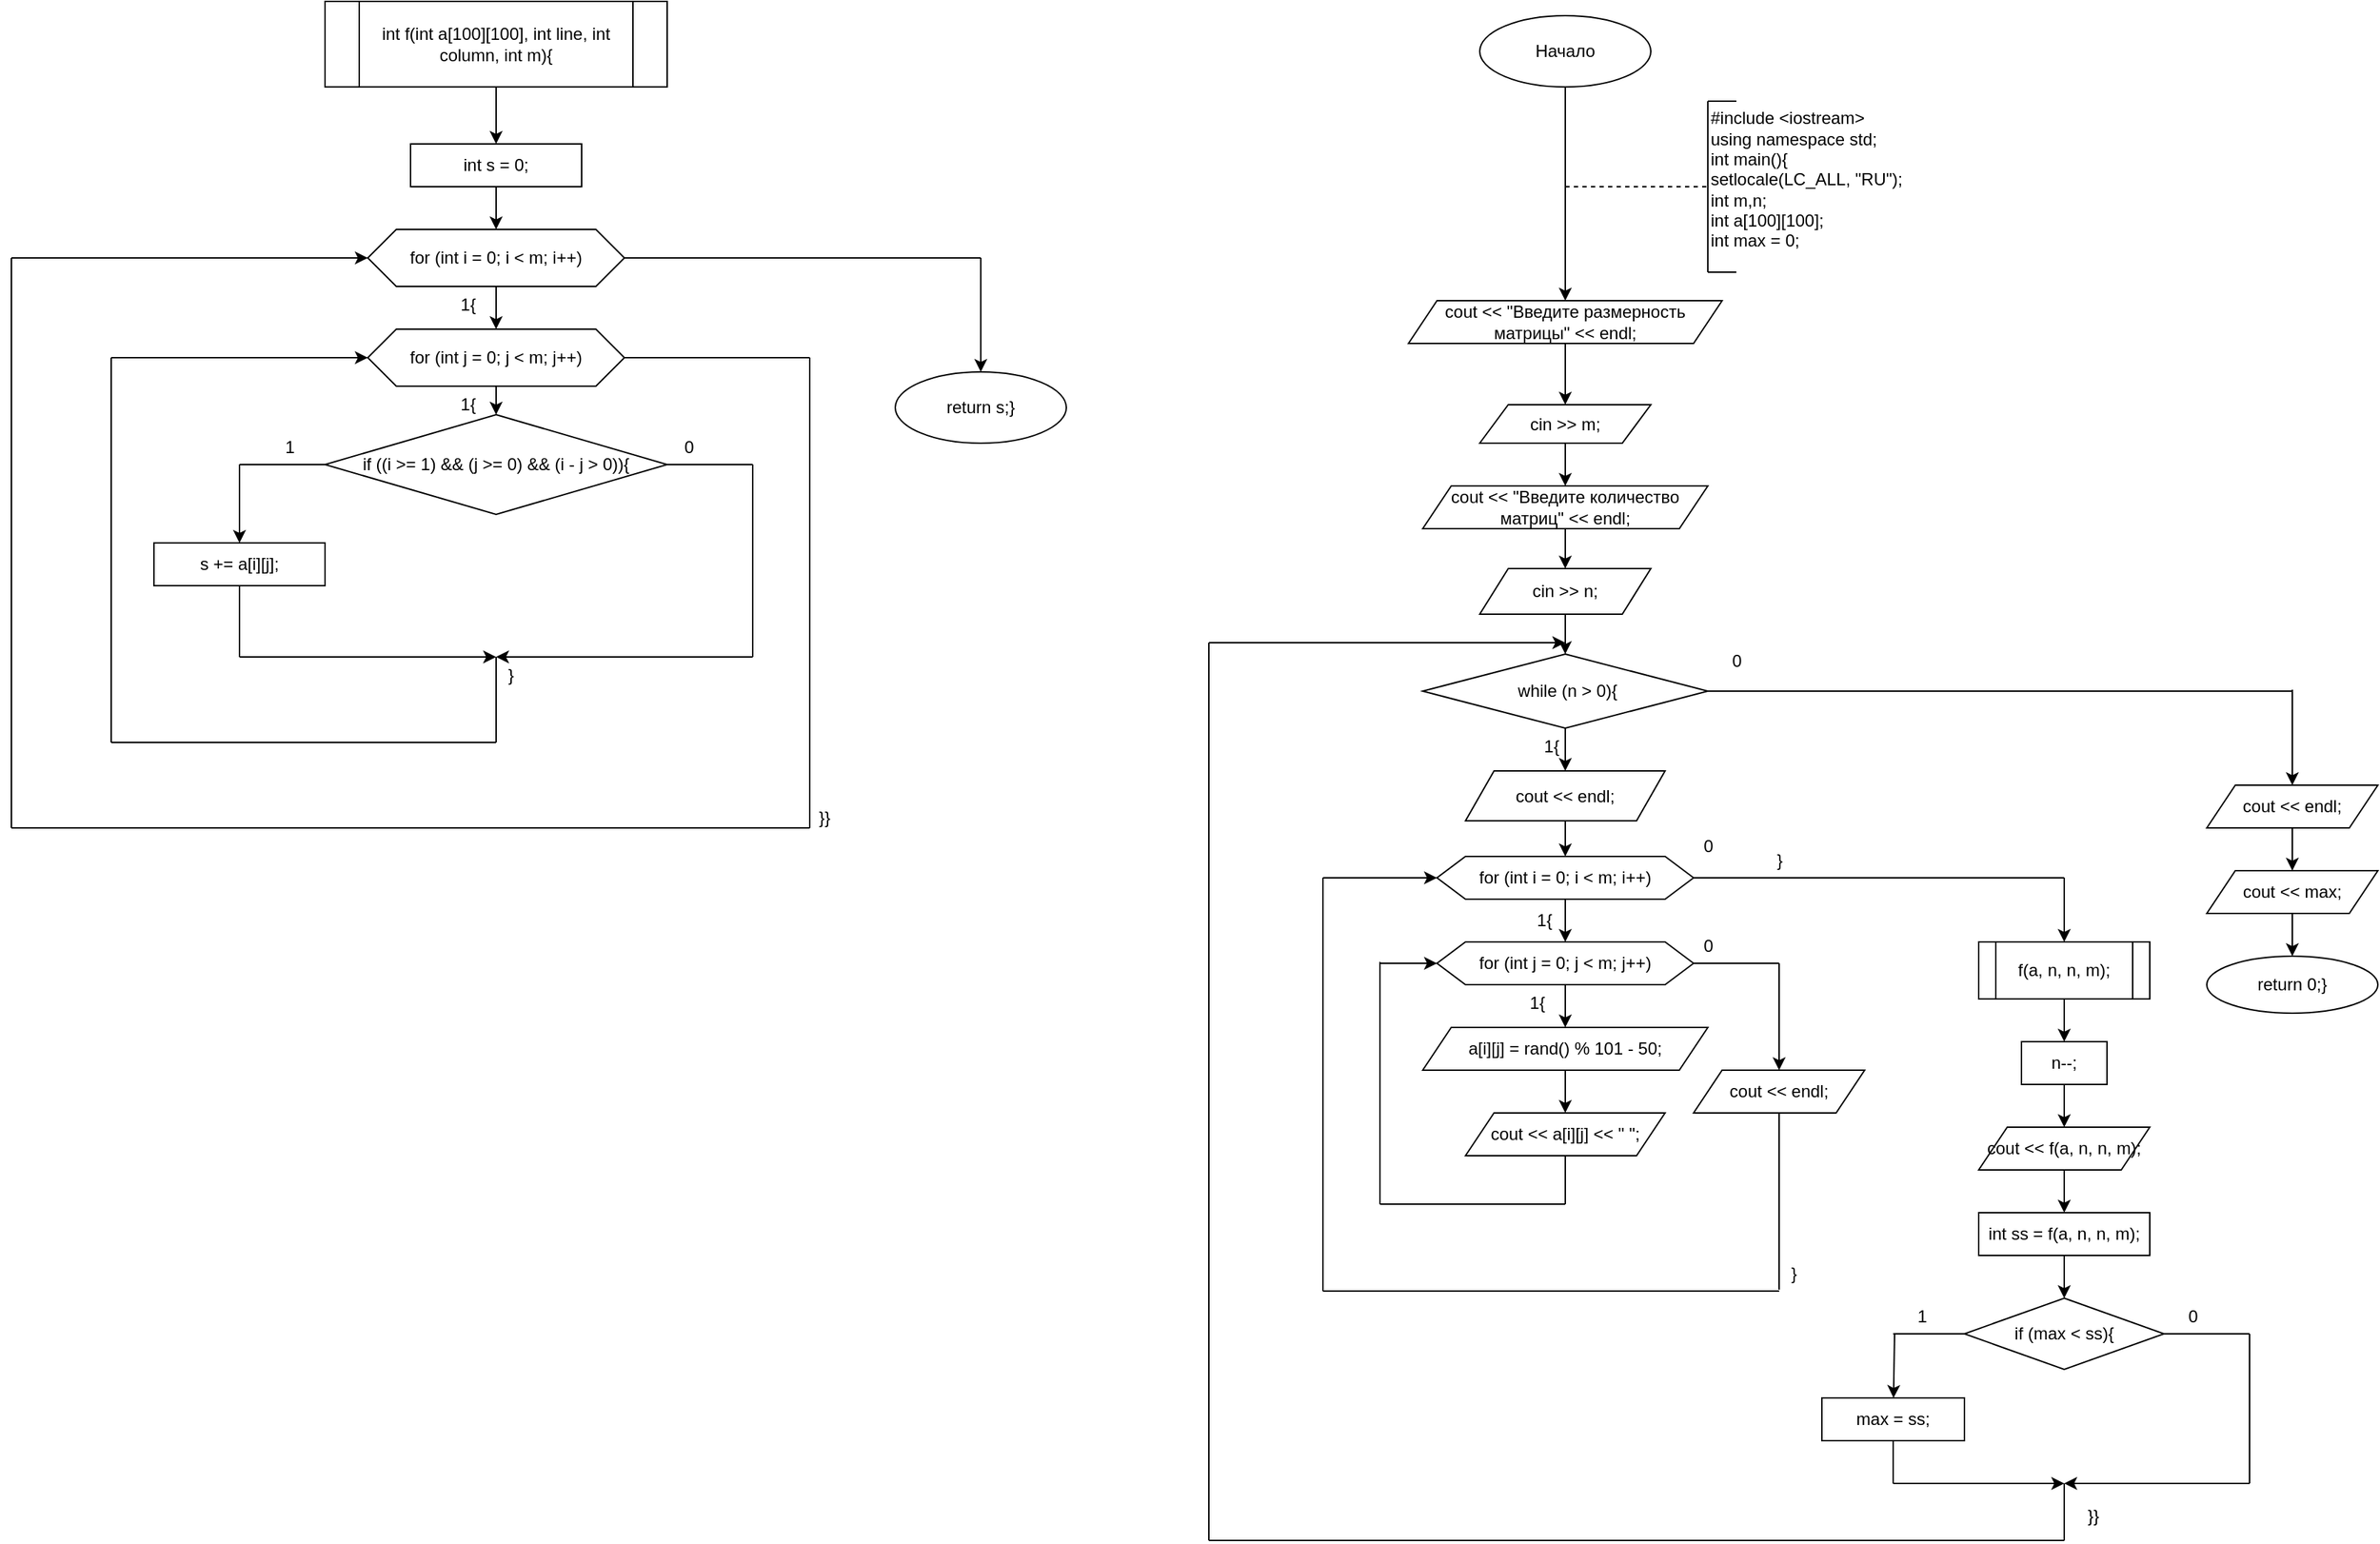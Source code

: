 <mxfile version="23.0.2" type="device">
  <diagram name="Страница — 1" id="krCHeY038zdcny_7Wztb">
    <mxGraphModel dx="1518" dy="780" grid="1" gridSize="10" guides="1" tooltips="1" connect="1" arrows="1" fold="1" page="1" pageScale="1" pageWidth="827" pageHeight="1169" math="0" shadow="0">
      <root>
        <mxCell id="0" />
        <mxCell id="1" parent="0" />
        <mxCell id="vfDCYdOBtoVgsNpqTwvj-1" value="int f(int a[100][100], int line, int column, int m){" style="shape=process;whiteSpace=wrap;html=1;backgroundOutline=1;" vertex="1" parent="1">
          <mxGeometry x="500" y="20" width="240" height="60" as="geometry" />
        </mxCell>
        <mxCell id="vfDCYdOBtoVgsNpqTwvj-2" value="" style="endArrow=classic;html=1;rounded=0;exitX=0.5;exitY=1;exitDx=0;exitDy=0;" edge="1" parent="1" source="vfDCYdOBtoVgsNpqTwvj-1" target="vfDCYdOBtoVgsNpqTwvj-3">
          <mxGeometry width="50" height="50" relative="1" as="geometry">
            <mxPoint x="390" y="340" as="sourcePoint" />
            <mxPoint x="620" y="140" as="targetPoint" />
          </mxGeometry>
        </mxCell>
        <mxCell id="vfDCYdOBtoVgsNpqTwvj-3" value="int s = 0;" style="rounded=0;whiteSpace=wrap;html=1;" vertex="1" parent="1">
          <mxGeometry x="560" y="120" width="120" height="30" as="geometry" />
        </mxCell>
        <mxCell id="vfDCYdOBtoVgsNpqTwvj-4" value="" style="endArrow=classic;html=1;rounded=0;exitX=0.5;exitY=1;exitDx=0;exitDy=0;" edge="1" parent="1" source="vfDCYdOBtoVgsNpqTwvj-3" target="vfDCYdOBtoVgsNpqTwvj-5">
          <mxGeometry width="50" height="50" relative="1" as="geometry">
            <mxPoint x="390" y="340" as="sourcePoint" />
            <mxPoint x="620" y="190" as="targetPoint" />
          </mxGeometry>
        </mxCell>
        <mxCell id="vfDCYdOBtoVgsNpqTwvj-5" value="for (int i = 0; i &amp;lt; m; i++)" style="shape=hexagon;perimeter=hexagonPerimeter2;whiteSpace=wrap;html=1;fixedSize=1;" vertex="1" parent="1">
          <mxGeometry x="530" y="180" width="180" height="40" as="geometry" />
        </mxCell>
        <mxCell id="vfDCYdOBtoVgsNpqTwvj-6" value="" style="endArrow=classic;html=1;rounded=0;exitX=0.5;exitY=1;exitDx=0;exitDy=0;" edge="1" parent="1" source="vfDCYdOBtoVgsNpqTwvj-5">
          <mxGeometry width="50" height="50" relative="1" as="geometry">
            <mxPoint x="390" y="340" as="sourcePoint" />
            <mxPoint x="620" y="250" as="targetPoint" />
          </mxGeometry>
        </mxCell>
        <mxCell id="vfDCYdOBtoVgsNpqTwvj-8" value="for (int j = 0; j &lt; m; j++)" style="shape=hexagon;perimeter=hexagonPerimeter2;whiteSpace=wrap;html=1;fixedSize=1;" vertex="1" parent="1">
          <mxGeometry x="530" y="250" width="180" height="40" as="geometry" />
        </mxCell>
        <mxCell id="vfDCYdOBtoVgsNpqTwvj-9" value="" style="endArrow=classic;html=1;rounded=0;exitX=0.5;exitY=1;exitDx=0;exitDy=0;" edge="1" parent="1" source="vfDCYdOBtoVgsNpqTwvj-8" target="vfDCYdOBtoVgsNpqTwvj-10">
          <mxGeometry width="50" height="50" relative="1" as="geometry">
            <mxPoint x="390" y="340" as="sourcePoint" />
            <mxPoint x="620" y="330" as="targetPoint" />
          </mxGeometry>
        </mxCell>
        <mxCell id="vfDCYdOBtoVgsNpqTwvj-10" value="if ((i &amp;gt;= 1) &amp;amp;&amp;amp; (j &amp;gt;= 0) &amp;amp;&amp;amp; (i - j &amp;gt; 0)){" style="rhombus;whiteSpace=wrap;html=1;" vertex="1" parent="1">
          <mxGeometry x="500" y="310" width="240" height="70" as="geometry" />
        </mxCell>
        <mxCell id="vfDCYdOBtoVgsNpqTwvj-12" value="s += a[i][j];" style="rounded=0;whiteSpace=wrap;html=1;" vertex="1" parent="1">
          <mxGeometry x="380" y="400" width="120" height="30" as="geometry" />
        </mxCell>
        <mxCell id="vfDCYdOBtoVgsNpqTwvj-14" value="" style="endArrow=none;html=1;rounded=0;exitX=0;exitY=0.5;exitDx=0;exitDy=0;" edge="1" parent="1" source="vfDCYdOBtoVgsNpqTwvj-10">
          <mxGeometry width="50" height="50" relative="1" as="geometry">
            <mxPoint x="390" y="340" as="sourcePoint" />
            <mxPoint x="440" y="345" as="targetPoint" />
          </mxGeometry>
        </mxCell>
        <mxCell id="vfDCYdOBtoVgsNpqTwvj-15" value="" style="endArrow=classic;html=1;rounded=0;entryX=0.5;entryY=0;entryDx=0;entryDy=0;" edge="1" parent="1" target="vfDCYdOBtoVgsNpqTwvj-12">
          <mxGeometry width="50" height="50" relative="1" as="geometry">
            <mxPoint x="440" y="345" as="sourcePoint" />
            <mxPoint x="440" y="295" as="targetPoint" />
          </mxGeometry>
        </mxCell>
        <mxCell id="vfDCYdOBtoVgsNpqTwvj-16" value="" style="endArrow=none;html=1;rounded=0;exitX=0.5;exitY=1;exitDx=0;exitDy=0;" edge="1" parent="1" source="vfDCYdOBtoVgsNpqTwvj-12">
          <mxGeometry width="50" height="50" relative="1" as="geometry">
            <mxPoint x="390" y="340" as="sourcePoint" />
            <mxPoint x="440" y="480" as="targetPoint" />
          </mxGeometry>
        </mxCell>
        <mxCell id="vfDCYdOBtoVgsNpqTwvj-17" value="" style="endArrow=none;html=1;rounded=0;exitX=1;exitY=0.5;exitDx=0;exitDy=0;" edge="1" parent="1" source="vfDCYdOBtoVgsNpqTwvj-10">
          <mxGeometry width="50" height="50" relative="1" as="geometry">
            <mxPoint x="390" y="340" as="sourcePoint" />
            <mxPoint x="800" y="345" as="targetPoint" />
          </mxGeometry>
        </mxCell>
        <mxCell id="vfDCYdOBtoVgsNpqTwvj-18" value="" style="endArrow=none;html=1;rounded=0;" edge="1" parent="1">
          <mxGeometry width="50" height="50" relative="1" as="geometry">
            <mxPoint x="800" y="345" as="sourcePoint" />
            <mxPoint x="800" y="480" as="targetPoint" />
          </mxGeometry>
        </mxCell>
        <mxCell id="vfDCYdOBtoVgsNpqTwvj-19" value="" style="endArrow=classic;html=1;rounded=0;" edge="1" parent="1">
          <mxGeometry width="50" height="50" relative="1" as="geometry">
            <mxPoint x="440" y="480" as="sourcePoint" />
            <mxPoint x="620" y="480" as="targetPoint" />
          </mxGeometry>
        </mxCell>
        <mxCell id="vfDCYdOBtoVgsNpqTwvj-20" value="" style="endArrow=classic;html=1;rounded=0;" edge="1" parent="1">
          <mxGeometry width="50" height="50" relative="1" as="geometry">
            <mxPoint x="800" y="480" as="sourcePoint" />
            <mxPoint x="620" y="480" as="targetPoint" />
          </mxGeometry>
        </mxCell>
        <mxCell id="vfDCYdOBtoVgsNpqTwvj-21" value="" style="endArrow=none;html=1;rounded=0;" edge="1" parent="1">
          <mxGeometry width="50" height="50" relative="1" as="geometry">
            <mxPoint x="620" y="480" as="sourcePoint" />
            <mxPoint x="620" y="540" as="targetPoint" />
          </mxGeometry>
        </mxCell>
        <mxCell id="vfDCYdOBtoVgsNpqTwvj-22" value="" style="endArrow=none;html=1;rounded=0;" edge="1" parent="1">
          <mxGeometry width="50" height="50" relative="1" as="geometry">
            <mxPoint x="620" y="540" as="sourcePoint" />
            <mxPoint x="350" y="540" as="targetPoint" />
          </mxGeometry>
        </mxCell>
        <mxCell id="vfDCYdOBtoVgsNpqTwvj-23" value="" style="endArrow=none;html=1;rounded=0;" edge="1" parent="1">
          <mxGeometry width="50" height="50" relative="1" as="geometry">
            <mxPoint x="350" y="540" as="sourcePoint" />
            <mxPoint x="350" y="270" as="targetPoint" />
          </mxGeometry>
        </mxCell>
        <mxCell id="vfDCYdOBtoVgsNpqTwvj-24" value="" style="endArrow=classic;html=1;rounded=0;entryX=0;entryY=0.5;entryDx=0;entryDy=0;" edge="1" parent="1" target="vfDCYdOBtoVgsNpqTwvj-8">
          <mxGeometry width="50" height="50" relative="1" as="geometry">
            <mxPoint x="350" y="270" as="sourcePoint" />
            <mxPoint x="440" y="350" as="targetPoint" />
          </mxGeometry>
        </mxCell>
        <mxCell id="vfDCYdOBtoVgsNpqTwvj-25" value="" style="endArrow=none;html=1;rounded=0;exitX=1;exitY=0.5;exitDx=0;exitDy=0;" edge="1" parent="1" source="vfDCYdOBtoVgsNpqTwvj-8">
          <mxGeometry width="50" height="50" relative="1" as="geometry">
            <mxPoint x="390" y="400" as="sourcePoint" />
            <mxPoint x="840" y="270" as="targetPoint" />
          </mxGeometry>
        </mxCell>
        <mxCell id="vfDCYdOBtoVgsNpqTwvj-26" value="" style="endArrow=none;html=1;rounded=0;" edge="1" parent="1">
          <mxGeometry width="50" height="50" relative="1" as="geometry">
            <mxPoint x="840" y="270" as="sourcePoint" />
            <mxPoint x="840" y="600" as="targetPoint" />
          </mxGeometry>
        </mxCell>
        <mxCell id="vfDCYdOBtoVgsNpqTwvj-27" value="" style="endArrow=none;html=1;rounded=0;" edge="1" parent="1">
          <mxGeometry width="50" height="50" relative="1" as="geometry">
            <mxPoint x="840" y="600" as="sourcePoint" />
            <mxPoint x="280" y="600" as="targetPoint" />
          </mxGeometry>
        </mxCell>
        <mxCell id="vfDCYdOBtoVgsNpqTwvj-28" value="" style="endArrow=none;html=1;rounded=0;" edge="1" parent="1">
          <mxGeometry width="50" height="50" relative="1" as="geometry">
            <mxPoint x="280" y="600" as="sourcePoint" />
            <mxPoint x="280" y="200" as="targetPoint" />
          </mxGeometry>
        </mxCell>
        <mxCell id="vfDCYdOBtoVgsNpqTwvj-29" value="" style="endArrow=classic;html=1;rounded=0;entryX=0;entryY=0.5;entryDx=0;entryDy=0;" edge="1" parent="1" target="vfDCYdOBtoVgsNpqTwvj-5">
          <mxGeometry width="50" height="50" relative="1" as="geometry">
            <mxPoint x="280" y="200" as="sourcePoint" />
            <mxPoint x="440" y="350" as="targetPoint" />
          </mxGeometry>
        </mxCell>
        <mxCell id="vfDCYdOBtoVgsNpqTwvj-30" value="" style="endArrow=none;html=1;rounded=0;exitX=1;exitY=0.5;exitDx=0;exitDy=0;" edge="1" parent="1" source="vfDCYdOBtoVgsNpqTwvj-5">
          <mxGeometry width="50" height="50" relative="1" as="geometry">
            <mxPoint x="390" y="400" as="sourcePoint" />
            <mxPoint x="960" y="200" as="targetPoint" />
          </mxGeometry>
        </mxCell>
        <mxCell id="vfDCYdOBtoVgsNpqTwvj-32" value="" style="endArrow=classic;html=1;rounded=0;" edge="1" parent="1">
          <mxGeometry width="50" height="50" relative="1" as="geometry">
            <mxPoint x="960" y="200" as="sourcePoint" />
            <mxPoint x="960" y="280" as="targetPoint" />
          </mxGeometry>
        </mxCell>
        <mxCell id="vfDCYdOBtoVgsNpqTwvj-33" value="return s;}" style="ellipse;whiteSpace=wrap;html=1;" vertex="1" parent="1">
          <mxGeometry x="900" y="280" width="120" height="50" as="geometry" />
        </mxCell>
        <mxCell id="vfDCYdOBtoVgsNpqTwvj-34" value="1{" style="text;html=1;align=center;verticalAlign=middle;resizable=0;points=[];autosize=1;strokeColor=none;fillColor=none;" vertex="1" parent="1">
          <mxGeometry x="585" y="218" width="30" height="30" as="geometry" />
        </mxCell>
        <mxCell id="vfDCYdOBtoVgsNpqTwvj-35" value="1{" style="text;html=1;align=center;verticalAlign=middle;resizable=0;points=[];autosize=1;strokeColor=none;fillColor=none;" vertex="1" parent="1">
          <mxGeometry x="585" y="288" width="30" height="30" as="geometry" />
        </mxCell>
        <mxCell id="vfDCYdOBtoVgsNpqTwvj-36" value="}" style="text;html=1;align=center;verticalAlign=middle;resizable=0;points=[];autosize=1;strokeColor=none;fillColor=none;" vertex="1" parent="1">
          <mxGeometry x="615" y="478" width="30" height="30" as="geometry" />
        </mxCell>
        <mxCell id="vfDCYdOBtoVgsNpqTwvj-37" value="1" style="text;html=1;align=center;verticalAlign=middle;resizable=0;points=[];autosize=1;strokeColor=none;fillColor=none;" vertex="1" parent="1">
          <mxGeometry x="460" y="318" width="30" height="30" as="geometry" />
        </mxCell>
        <mxCell id="vfDCYdOBtoVgsNpqTwvj-39" value="0" style="text;html=1;align=center;verticalAlign=middle;resizable=0;points=[];autosize=1;strokeColor=none;fillColor=none;" vertex="1" parent="1">
          <mxGeometry x="740" y="318" width="30" height="30" as="geometry" />
        </mxCell>
        <mxCell id="vfDCYdOBtoVgsNpqTwvj-40" value="}}" style="text;html=1;align=center;verticalAlign=middle;resizable=0;points=[];autosize=1;strokeColor=none;fillColor=none;" vertex="1" parent="1">
          <mxGeometry x="835" y="578" width="30" height="30" as="geometry" />
        </mxCell>
        <mxCell id="vfDCYdOBtoVgsNpqTwvj-41" value="Начало" style="ellipse;whiteSpace=wrap;html=1;" vertex="1" parent="1">
          <mxGeometry x="1310" y="30" width="120" height="50" as="geometry" />
        </mxCell>
        <mxCell id="vfDCYdOBtoVgsNpqTwvj-43" value="" style="endArrow=none;dashed=1;html=1;rounded=0;" edge="1" parent="1">
          <mxGeometry width="50" height="50" relative="1" as="geometry">
            <mxPoint x="1370" y="150" as="sourcePoint" />
            <mxPoint x="1470" y="150" as="targetPoint" />
          </mxGeometry>
        </mxCell>
        <mxCell id="vfDCYdOBtoVgsNpqTwvj-44" value="" style="endArrow=none;html=1;rounded=0;" edge="1" parent="1">
          <mxGeometry width="50" height="50" relative="1" as="geometry">
            <mxPoint x="1470" y="210" as="sourcePoint" />
            <mxPoint x="1470" y="90" as="targetPoint" />
          </mxGeometry>
        </mxCell>
        <mxCell id="vfDCYdOBtoVgsNpqTwvj-45" value="&lt;div&gt;#include &amp;lt;iostream&amp;gt;&amp;nbsp;&lt;/div&gt;&lt;div&gt;using namespace std;&lt;/div&gt;&lt;div&gt;&lt;span style=&quot;background-color: initial;&quot;&gt;int main(){&lt;/span&gt;&lt;/div&gt;&lt;div&gt;&lt;span style=&quot;background-color: initial;&quot;&gt;setlocale(LC_ALL, &quot;RU&quot;);&lt;br&gt;&lt;/span&gt;&lt;/div&gt;&lt;div&gt;&lt;span style=&quot;background-color: initial;&quot;&gt;int m,n;&lt;br&gt;&lt;/span&gt;&lt;/div&gt;&lt;div&gt;&lt;span style=&quot;background-color: initial;&quot;&gt;int a[100][100];&lt;br&gt;&lt;/span&gt;&lt;/div&gt;&lt;div&gt;&lt;span style=&quot;background-color: initial;&quot;&gt;int max = 0;&lt;br&gt;&lt;/span&gt;&lt;/div&gt;" style="text;html=1;strokeColor=none;fillColor=none;align=left;verticalAlign=middle;whiteSpace=wrap;rounded=0;" vertex="1" parent="1">
          <mxGeometry x="1470" y="130" width="150" height="30" as="geometry" />
        </mxCell>
        <mxCell id="vfDCYdOBtoVgsNpqTwvj-46" value="" style="endArrow=none;html=1;rounded=0;" edge="1" parent="1">
          <mxGeometry width="50" height="50" relative="1" as="geometry">
            <mxPoint x="1470" y="90" as="sourcePoint" />
            <mxPoint x="1490" y="90" as="targetPoint" />
          </mxGeometry>
        </mxCell>
        <mxCell id="vfDCYdOBtoVgsNpqTwvj-47" value="" style="endArrow=none;html=1;rounded=0;" edge="1" parent="1">
          <mxGeometry width="50" height="50" relative="1" as="geometry">
            <mxPoint x="1470" y="210" as="sourcePoint" />
            <mxPoint x="1490" y="210" as="targetPoint" />
          </mxGeometry>
        </mxCell>
        <mxCell id="vfDCYdOBtoVgsNpqTwvj-48" value="" style="endArrow=classic;html=1;rounded=0;exitX=0.5;exitY=1;exitDx=0;exitDy=0;" edge="1" parent="1" source="vfDCYdOBtoVgsNpqTwvj-41" target="vfDCYdOBtoVgsNpqTwvj-49">
          <mxGeometry width="50" height="50" relative="1" as="geometry">
            <mxPoint x="1260" y="210" as="sourcePoint" />
            <mxPoint x="1370" y="240" as="targetPoint" />
          </mxGeometry>
        </mxCell>
        <mxCell id="vfDCYdOBtoVgsNpqTwvj-49" value="cout &amp;lt;&amp;lt; &quot;Введите размерность матрицы&quot; &amp;lt;&amp;lt; endl;" style="shape=parallelogram;perimeter=parallelogramPerimeter;whiteSpace=wrap;html=1;fixedSize=1;" vertex="1" parent="1">
          <mxGeometry x="1260" y="230" width="220" height="30" as="geometry" />
        </mxCell>
        <mxCell id="vfDCYdOBtoVgsNpqTwvj-50" value="" style="endArrow=classic;html=1;rounded=0;exitX=0.5;exitY=1;exitDx=0;exitDy=0;" edge="1" parent="1" source="vfDCYdOBtoVgsNpqTwvj-49" target="vfDCYdOBtoVgsNpqTwvj-51">
          <mxGeometry width="50" height="50" relative="1" as="geometry">
            <mxPoint x="1260" y="210" as="sourcePoint" />
            <mxPoint x="1370" y="290" as="targetPoint" />
          </mxGeometry>
        </mxCell>
        <mxCell id="vfDCYdOBtoVgsNpqTwvj-51" value="cin &amp;gt;&amp;gt; m;" style="shape=parallelogram;perimeter=parallelogramPerimeter;whiteSpace=wrap;html=1;fixedSize=1;" vertex="1" parent="1">
          <mxGeometry x="1310" y="303" width="120" height="27" as="geometry" />
        </mxCell>
        <mxCell id="vfDCYdOBtoVgsNpqTwvj-52" value="" style="endArrow=classic;html=1;rounded=0;exitX=0.5;exitY=1;exitDx=0;exitDy=0;" edge="1" parent="1" source="vfDCYdOBtoVgsNpqTwvj-51">
          <mxGeometry width="50" height="50" relative="1" as="geometry">
            <mxPoint x="1260" y="210" as="sourcePoint" />
            <mxPoint x="1370" y="360" as="targetPoint" />
          </mxGeometry>
        </mxCell>
        <mxCell id="vfDCYdOBtoVgsNpqTwvj-53" value="cout &amp;lt;&amp;lt; &quot;Введите количество матриц&quot; &amp;lt;&amp;lt; endl;" style="shape=parallelogram;perimeter=parallelogramPerimeter;whiteSpace=wrap;html=1;fixedSize=1;" vertex="1" parent="1">
          <mxGeometry x="1270" y="360" width="200" height="30" as="geometry" />
        </mxCell>
        <mxCell id="vfDCYdOBtoVgsNpqTwvj-54" value="" style="endArrow=classic;html=1;rounded=0;exitX=0.5;exitY=1;exitDx=0;exitDy=0;" edge="1" parent="1" source="vfDCYdOBtoVgsNpqTwvj-53" target="vfDCYdOBtoVgsNpqTwvj-55">
          <mxGeometry width="50" height="50" relative="1" as="geometry">
            <mxPoint x="1260" y="510" as="sourcePoint" />
            <mxPoint x="1370" y="430" as="targetPoint" />
          </mxGeometry>
        </mxCell>
        <mxCell id="vfDCYdOBtoVgsNpqTwvj-55" value="cin &amp;gt;&amp;gt; n;" style="shape=parallelogram;perimeter=parallelogramPerimeter;whiteSpace=wrap;html=1;fixedSize=1;" vertex="1" parent="1">
          <mxGeometry x="1310" y="418" width="120" height="32" as="geometry" />
        </mxCell>
        <mxCell id="vfDCYdOBtoVgsNpqTwvj-56" value="&amp;nbsp;while (n &amp;gt; 0){" style="rhombus;whiteSpace=wrap;html=1;" vertex="1" parent="1">
          <mxGeometry x="1270" y="478" width="200" height="52" as="geometry" />
        </mxCell>
        <mxCell id="vfDCYdOBtoVgsNpqTwvj-57" value="" style="endArrow=classic;html=1;rounded=0;exitX=0.5;exitY=1;exitDx=0;exitDy=0;entryX=0.5;entryY=0;entryDx=0;entryDy=0;" edge="1" parent="1" source="vfDCYdOBtoVgsNpqTwvj-55" target="vfDCYdOBtoVgsNpqTwvj-56">
          <mxGeometry width="50" height="50" relative="1" as="geometry">
            <mxPoint x="1260" y="510" as="sourcePoint" />
            <mxPoint x="1310" y="460" as="targetPoint" />
          </mxGeometry>
        </mxCell>
        <mxCell id="vfDCYdOBtoVgsNpqTwvj-58" value="" style="endArrow=classic;html=1;rounded=0;exitX=0.5;exitY=1;exitDx=0;exitDy=0;" edge="1" parent="1" source="vfDCYdOBtoVgsNpqTwvj-56">
          <mxGeometry width="50" height="50" relative="1" as="geometry">
            <mxPoint x="1260" y="510" as="sourcePoint" />
            <mxPoint x="1370" y="560" as="targetPoint" />
          </mxGeometry>
        </mxCell>
        <mxCell id="vfDCYdOBtoVgsNpqTwvj-59" value="cout &amp;lt;&amp;lt; endl;" style="shape=parallelogram;perimeter=parallelogramPerimeter;whiteSpace=wrap;html=1;fixedSize=1;" vertex="1" parent="1">
          <mxGeometry x="1300" y="560" width="140" height="35" as="geometry" />
        </mxCell>
        <mxCell id="vfDCYdOBtoVgsNpqTwvj-60" value="" style="endArrow=classic;html=1;rounded=0;exitX=0.5;exitY=1;exitDx=0;exitDy=0;" edge="1" parent="1" source="vfDCYdOBtoVgsNpqTwvj-59" target="vfDCYdOBtoVgsNpqTwvj-61">
          <mxGeometry width="50" height="50" relative="1" as="geometry">
            <mxPoint x="1260" y="510" as="sourcePoint" />
            <mxPoint x="1370" y="620" as="targetPoint" />
          </mxGeometry>
        </mxCell>
        <mxCell id="vfDCYdOBtoVgsNpqTwvj-61" value="for (int i = 0; i &amp;lt; m; i++)" style="shape=hexagon;perimeter=hexagonPerimeter2;whiteSpace=wrap;html=1;fixedSize=1;" vertex="1" parent="1">
          <mxGeometry x="1280" y="620" width="180" height="30" as="geometry" />
        </mxCell>
        <mxCell id="vfDCYdOBtoVgsNpqTwvj-62" value="" style="endArrow=classic;html=1;rounded=0;exitX=0.5;exitY=1;exitDx=0;exitDy=0;" edge="1" parent="1" source="vfDCYdOBtoVgsNpqTwvj-61" target="vfDCYdOBtoVgsNpqTwvj-63">
          <mxGeometry width="50" height="50" relative="1" as="geometry">
            <mxPoint x="1260" y="510" as="sourcePoint" />
            <mxPoint x="1370" y="690" as="targetPoint" />
          </mxGeometry>
        </mxCell>
        <mxCell id="vfDCYdOBtoVgsNpqTwvj-63" value="for (int j = 0; j &amp;lt; m; j++)" style="shape=hexagon;perimeter=hexagonPerimeter2;whiteSpace=wrap;html=1;fixedSize=1;" vertex="1" parent="1">
          <mxGeometry x="1280" y="680" width="180" height="30" as="geometry" />
        </mxCell>
        <mxCell id="vfDCYdOBtoVgsNpqTwvj-64" value="" style="endArrow=classic;html=1;rounded=0;exitX=0.5;exitY=1;exitDx=0;exitDy=0;" edge="1" parent="1" source="vfDCYdOBtoVgsNpqTwvj-63" target="vfDCYdOBtoVgsNpqTwvj-65">
          <mxGeometry width="50" height="50" relative="1" as="geometry">
            <mxPoint x="1260" y="510" as="sourcePoint" />
            <mxPoint x="1370" y="760" as="targetPoint" />
          </mxGeometry>
        </mxCell>
        <mxCell id="vfDCYdOBtoVgsNpqTwvj-65" value="a[i][j] = rand() % 101 - 50;" style="shape=parallelogram;perimeter=parallelogramPerimeter;whiteSpace=wrap;html=1;fixedSize=1;" vertex="1" parent="1">
          <mxGeometry x="1270" y="740" width="200" height="30" as="geometry" />
        </mxCell>
        <mxCell id="vfDCYdOBtoVgsNpqTwvj-66" value="" style="endArrow=classic;html=1;rounded=0;exitX=0.5;exitY=1;exitDx=0;exitDy=0;" edge="1" parent="1" source="vfDCYdOBtoVgsNpqTwvj-65" target="vfDCYdOBtoVgsNpqTwvj-67">
          <mxGeometry width="50" height="50" relative="1" as="geometry">
            <mxPoint x="1260" y="710" as="sourcePoint" />
            <mxPoint x="1370" y="800" as="targetPoint" />
          </mxGeometry>
        </mxCell>
        <mxCell id="vfDCYdOBtoVgsNpqTwvj-67" value="cout &amp;lt;&amp;lt; a[i][j] &amp;lt;&amp;lt; &quot; &quot;;" style="shape=parallelogram;perimeter=parallelogramPerimeter;whiteSpace=wrap;html=1;fixedSize=1;" vertex="1" parent="1">
          <mxGeometry x="1300" y="800" width="140" height="30" as="geometry" />
        </mxCell>
        <mxCell id="vfDCYdOBtoVgsNpqTwvj-68" value="" style="endArrow=none;html=1;rounded=0;" edge="1" parent="1" source="vfDCYdOBtoVgsNpqTwvj-67">
          <mxGeometry width="50" height="50" relative="1" as="geometry">
            <mxPoint x="1370" y="834" as="sourcePoint" />
            <mxPoint x="1370" y="864" as="targetPoint" />
          </mxGeometry>
        </mxCell>
        <mxCell id="vfDCYdOBtoVgsNpqTwvj-69" value="" style="endArrow=none;html=1;rounded=0;" edge="1" parent="1">
          <mxGeometry width="50" height="50" relative="1" as="geometry">
            <mxPoint x="1370" y="864" as="sourcePoint" />
            <mxPoint x="1240" y="864" as="targetPoint" />
          </mxGeometry>
        </mxCell>
        <mxCell id="vfDCYdOBtoVgsNpqTwvj-70" value="" style="endArrow=none;html=1;rounded=0;" edge="1" parent="1">
          <mxGeometry width="50" height="50" relative="1" as="geometry">
            <mxPoint x="1240" y="864" as="sourcePoint" />
            <mxPoint x="1240" y="694" as="targetPoint" />
          </mxGeometry>
        </mxCell>
        <mxCell id="vfDCYdOBtoVgsNpqTwvj-71" value="" style="endArrow=classic;html=1;rounded=0;entryX=0;entryY=0.5;entryDx=0;entryDy=0;" edge="1" parent="1" target="vfDCYdOBtoVgsNpqTwvj-63">
          <mxGeometry width="50" height="50" relative="1" as="geometry">
            <mxPoint x="1240" y="695" as="sourcePoint" />
            <mxPoint x="1280" y="690" as="targetPoint" />
          </mxGeometry>
        </mxCell>
        <mxCell id="vfDCYdOBtoVgsNpqTwvj-72" value="" style="endArrow=none;html=1;rounded=0;exitX=1;exitY=0.5;exitDx=0;exitDy=0;" edge="1" parent="1" source="vfDCYdOBtoVgsNpqTwvj-63">
          <mxGeometry width="50" height="50" relative="1" as="geometry">
            <mxPoint x="1260" y="710" as="sourcePoint" />
            <mxPoint x="1520" y="695" as="targetPoint" />
          </mxGeometry>
        </mxCell>
        <mxCell id="vfDCYdOBtoVgsNpqTwvj-73" value="" style="endArrow=classic;html=1;rounded=0;" edge="1" parent="1" target="vfDCYdOBtoVgsNpqTwvj-74">
          <mxGeometry width="50" height="50" relative="1" as="geometry">
            <mxPoint x="1520" y="695" as="sourcePoint" />
            <mxPoint x="1520" y="755" as="targetPoint" />
          </mxGeometry>
        </mxCell>
        <mxCell id="vfDCYdOBtoVgsNpqTwvj-74" value="cout &amp;lt;&amp;lt; endl;" style="shape=parallelogram;perimeter=parallelogramPerimeter;whiteSpace=wrap;html=1;fixedSize=1;" vertex="1" parent="1">
          <mxGeometry x="1460" y="770" width="120" height="30" as="geometry" />
        </mxCell>
        <mxCell id="vfDCYdOBtoVgsNpqTwvj-78" value="" style="endArrow=none;html=1;rounded=0;" edge="1" parent="1" source="vfDCYdOBtoVgsNpqTwvj-74">
          <mxGeometry width="50" height="50" relative="1" as="geometry">
            <mxPoint x="1520" y="804" as="sourcePoint" />
            <mxPoint x="1520" y="924" as="targetPoint" />
          </mxGeometry>
        </mxCell>
        <mxCell id="vfDCYdOBtoVgsNpqTwvj-79" value="" style="endArrow=none;html=1;rounded=0;" edge="1" parent="1">
          <mxGeometry width="50" height="50" relative="1" as="geometry">
            <mxPoint x="1520" y="925" as="sourcePoint" />
            <mxPoint x="1200" y="925" as="targetPoint" />
          </mxGeometry>
        </mxCell>
        <mxCell id="vfDCYdOBtoVgsNpqTwvj-80" value="" style="endArrow=none;html=1;rounded=0;" edge="1" parent="1">
          <mxGeometry width="50" height="50" relative="1" as="geometry">
            <mxPoint x="1200" y="925" as="sourcePoint" />
            <mxPoint x="1200" y="635" as="targetPoint" />
          </mxGeometry>
        </mxCell>
        <mxCell id="vfDCYdOBtoVgsNpqTwvj-81" value="" style="endArrow=classic;html=1;rounded=0;entryX=0;entryY=0.5;entryDx=0;entryDy=0;" edge="1" parent="1" target="vfDCYdOBtoVgsNpqTwvj-61">
          <mxGeometry width="50" height="50" relative="1" as="geometry">
            <mxPoint x="1200" y="635" as="sourcePoint" />
            <mxPoint x="1310" y="660" as="targetPoint" />
          </mxGeometry>
        </mxCell>
        <mxCell id="vfDCYdOBtoVgsNpqTwvj-82" value="" style="endArrow=none;html=1;rounded=0;exitX=1;exitY=0.5;exitDx=0;exitDy=0;" edge="1" parent="1" source="vfDCYdOBtoVgsNpqTwvj-61">
          <mxGeometry width="50" height="50" relative="1" as="geometry">
            <mxPoint x="1260" y="710" as="sourcePoint" />
            <mxPoint x="1720" y="635" as="targetPoint" />
          </mxGeometry>
        </mxCell>
        <mxCell id="vfDCYdOBtoVgsNpqTwvj-83" value="" style="endArrow=classic;html=1;rounded=0;entryX=0.5;entryY=0;entryDx=0;entryDy=0;" edge="1" parent="1" target="vfDCYdOBtoVgsNpqTwvj-85">
          <mxGeometry width="50" height="50" relative="1" as="geometry">
            <mxPoint x="1720" y="635" as="sourcePoint" />
            <mxPoint x="1720" y="675" as="targetPoint" />
          </mxGeometry>
        </mxCell>
        <mxCell id="vfDCYdOBtoVgsNpqTwvj-85" value="f(a, n, n, m);" style="shape=process;whiteSpace=wrap;html=1;backgroundOutline=1;" vertex="1" parent="1">
          <mxGeometry x="1660" y="680" width="120" height="40" as="geometry" />
        </mxCell>
        <mxCell id="vfDCYdOBtoVgsNpqTwvj-86" value="" style="endArrow=classic;html=1;rounded=0;exitX=0.5;exitY=1;exitDx=0;exitDy=0;" edge="1" parent="1" source="vfDCYdOBtoVgsNpqTwvj-85" target="vfDCYdOBtoVgsNpqTwvj-87">
          <mxGeometry width="50" height="50" relative="1" as="geometry">
            <mxPoint x="1510" y="710" as="sourcePoint" />
            <mxPoint x="1720" y="740" as="targetPoint" />
          </mxGeometry>
        </mxCell>
        <mxCell id="vfDCYdOBtoVgsNpqTwvj-87" value="n--;" style="rounded=0;whiteSpace=wrap;html=1;" vertex="1" parent="1">
          <mxGeometry x="1690" y="750" width="60" height="30" as="geometry" />
        </mxCell>
        <mxCell id="vfDCYdOBtoVgsNpqTwvj-89" value="" style="endArrow=classic;html=1;rounded=0;exitX=0.5;exitY=1;exitDx=0;exitDy=0;" edge="1" parent="1" source="vfDCYdOBtoVgsNpqTwvj-87" target="vfDCYdOBtoVgsNpqTwvj-90">
          <mxGeometry width="50" height="50" relative="1" as="geometry">
            <mxPoint x="1510" y="710" as="sourcePoint" />
            <mxPoint x="1720" y="810" as="targetPoint" />
          </mxGeometry>
        </mxCell>
        <mxCell id="vfDCYdOBtoVgsNpqTwvj-90" value="cout &amp;lt;&amp;lt; f(a, n, n, m);" style="shape=parallelogram;perimeter=parallelogramPerimeter;whiteSpace=wrap;html=1;fixedSize=1;" vertex="1" parent="1">
          <mxGeometry x="1660" y="810" width="120" height="30" as="geometry" />
        </mxCell>
        <mxCell id="vfDCYdOBtoVgsNpqTwvj-91" value="" style="endArrow=classic;html=1;rounded=0;exitX=0.5;exitY=1;exitDx=0;exitDy=0;" edge="1" parent="1" source="vfDCYdOBtoVgsNpqTwvj-90" target="vfDCYdOBtoVgsNpqTwvj-92">
          <mxGeometry width="50" height="50" relative="1" as="geometry">
            <mxPoint x="1510" y="810" as="sourcePoint" />
            <mxPoint x="1720" y="880" as="targetPoint" />
          </mxGeometry>
        </mxCell>
        <mxCell id="vfDCYdOBtoVgsNpqTwvj-92" value="int ss = f(a, n, n, m);" style="rounded=0;whiteSpace=wrap;html=1;" vertex="1" parent="1">
          <mxGeometry x="1660" y="870" width="120" height="30" as="geometry" />
        </mxCell>
        <mxCell id="vfDCYdOBtoVgsNpqTwvj-93" value="" style="endArrow=classic;html=1;rounded=0;exitX=0.5;exitY=1;exitDx=0;exitDy=0;" edge="1" parent="1" source="vfDCYdOBtoVgsNpqTwvj-92" target="vfDCYdOBtoVgsNpqTwvj-94">
          <mxGeometry width="50" height="50" relative="1" as="geometry">
            <mxPoint x="1510" y="810" as="sourcePoint" />
            <mxPoint x="1720" y="940" as="targetPoint" />
          </mxGeometry>
        </mxCell>
        <mxCell id="vfDCYdOBtoVgsNpqTwvj-94" value="if (max &amp;lt; ss){" style="rhombus;whiteSpace=wrap;html=1;" vertex="1" parent="1">
          <mxGeometry x="1650" y="930" width="140" height="50" as="geometry" />
        </mxCell>
        <mxCell id="vfDCYdOBtoVgsNpqTwvj-95" value="" style="endArrow=none;html=1;rounded=0;exitX=0;exitY=0.5;exitDx=0;exitDy=0;" edge="1" parent="1" source="vfDCYdOBtoVgsNpqTwvj-94">
          <mxGeometry width="50" height="50" relative="1" as="geometry">
            <mxPoint x="1510" y="1010" as="sourcePoint" />
            <mxPoint x="1600" y="955" as="targetPoint" />
          </mxGeometry>
        </mxCell>
        <mxCell id="vfDCYdOBtoVgsNpqTwvj-96" value="" style="endArrow=classic;html=1;rounded=0;" edge="1" parent="1" target="vfDCYdOBtoVgsNpqTwvj-97">
          <mxGeometry width="50" height="50" relative="1" as="geometry">
            <mxPoint x="1601" y="955" as="sourcePoint" />
            <mxPoint x="1601" y="1005" as="targetPoint" />
          </mxGeometry>
        </mxCell>
        <mxCell id="vfDCYdOBtoVgsNpqTwvj-97" value="max = ss;" style="rounded=0;whiteSpace=wrap;html=1;" vertex="1" parent="1">
          <mxGeometry x="1550" y="1000" width="100" height="30" as="geometry" />
        </mxCell>
        <mxCell id="vfDCYdOBtoVgsNpqTwvj-98" value="" style="endArrow=none;html=1;rounded=0;exitX=1;exitY=0.5;exitDx=0;exitDy=0;" edge="1" parent="1" source="vfDCYdOBtoVgsNpqTwvj-94">
          <mxGeometry width="50" height="50" relative="1" as="geometry">
            <mxPoint x="1510" y="1010" as="sourcePoint" />
            <mxPoint x="1850" y="955" as="targetPoint" />
          </mxGeometry>
        </mxCell>
        <mxCell id="vfDCYdOBtoVgsNpqTwvj-99" value="" style="endArrow=none;html=1;rounded=0;exitX=0.5;exitY=1;exitDx=0;exitDy=0;" edge="1" parent="1" source="vfDCYdOBtoVgsNpqTwvj-97">
          <mxGeometry width="50" height="50" relative="1" as="geometry">
            <mxPoint x="1510" y="1010" as="sourcePoint" />
            <mxPoint x="1600" y="1060" as="targetPoint" />
          </mxGeometry>
        </mxCell>
        <mxCell id="vfDCYdOBtoVgsNpqTwvj-100" value="" style="endArrow=none;html=1;rounded=0;" edge="1" parent="1">
          <mxGeometry width="50" height="50" relative="1" as="geometry">
            <mxPoint x="1850" y="955" as="sourcePoint" />
            <mxPoint x="1850" y="1060" as="targetPoint" />
          </mxGeometry>
        </mxCell>
        <mxCell id="vfDCYdOBtoVgsNpqTwvj-101" value="" style="endArrow=classic;html=1;rounded=0;" edge="1" parent="1">
          <mxGeometry width="50" height="50" relative="1" as="geometry">
            <mxPoint x="1600" y="1060" as="sourcePoint" />
            <mxPoint x="1720" y="1060" as="targetPoint" />
          </mxGeometry>
        </mxCell>
        <mxCell id="vfDCYdOBtoVgsNpqTwvj-102" value="" style="endArrow=classic;html=1;rounded=0;" edge="1" parent="1">
          <mxGeometry width="50" height="50" relative="1" as="geometry">
            <mxPoint x="1850" y="1060" as="sourcePoint" />
            <mxPoint x="1720" y="1060" as="targetPoint" />
          </mxGeometry>
        </mxCell>
        <mxCell id="vfDCYdOBtoVgsNpqTwvj-103" value="" style="endArrow=none;html=1;rounded=0;" edge="1" parent="1">
          <mxGeometry width="50" height="50" relative="1" as="geometry">
            <mxPoint x="1720" y="1060" as="sourcePoint" />
            <mxPoint x="1720" y="1100" as="targetPoint" />
          </mxGeometry>
        </mxCell>
        <mxCell id="vfDCYdOBtoVgsNpqTwvj-104" value="" style="endArrow=none;html=1;rounded=0;" edge="1" parent="1">
          <mxGeometry width="50" height="50" relative="1" as="geometry">
            <mxPoint x="1720" y="1100" as="sourcePoint" />
            <mxPoint x="1120" y="1100" as="targetPoint" />
          </mxGeometry>
        </mxCell>
        <mxCell id="vfDCYdOBtoVgsNpqTwvj-105" value="" style="endArrow=none;html=1;rounded=0;" edge="1" parent="1">
          <mxGeometry width="50" height="50" relative="1" as="geometry">
            <mxPoint x="1120" y="1100" as="sourcePoint" />
            <mxPoint x="1120" y="470" as="targetPoint" />
          </mxGeometry>
        </mxCell>
        <mxCell id="vfDCYdOBtoVgsNpqTwvj-106" value="" style="endArrow=classic;html=1;rounded=0;" edge="1" parent="1">
          <mxGeometry width="50" height="50" relative="1" as="geometry">
            <mxPoint x="1120" y="470" as="sourcePoint" />
            <mxPoint x="1370" y="470" as="targetPoint" />
          </mxGeometry>
        </mxCell>
        <mxCell id="vfDCYdOBtoVgsNpqTwvj-108" value="" style="endArrow=none;html=1;rounded=0;exitX=1;exitY=0.5;exitDx=0;exitDy=0;" edge="1" parent="1" source="vfDCYdOBtoVgsNpqTwvj-56">
          <mxGeometry width="50" height="50" relative="1" as="geometry">
            <mxPoint x="1510" y="510" as="sourcePoint" />
            <mxPoint x="1880" y="504" as="targetPoint" />
          </mxGeometry>
        </mxCell>
        <mxCell id="vfDCYdOBtoVgsNpqTwvj-109" value="" style="endArrow=classic;html=1;rounded=0;entryX=0.5;entryY=0;entryDx=0;entryDy=0;" edge="1" parent="1" target="vfDCYdOBtoVgsNpqTwvj-110">
          <mxGeometry width="50" height="50" relative="1" as="geometry">
            <mxPoint x="1880" y="503" as="sourcePoint" />
            <mxPoint x="1880" y="573" as="targetPoint" />
          </mxGeometry>
        </mxCell>
        <mxCell id="vfDCYdOBtoVgsNpqTwvj-110" value="cout &amp;lt;&amp;lt; endl;" style="shape=parallelogram;perimeter=parallelogramPerimeter;whiteSpace=wrap;html=1;fixedSize=1;" vertex="1" parent="1">
          <mxGeometry x="1820" y="570" width="120" height="30" as="geometry" />
        </mxCell>
        <mxCell id="vfDCYdOBtoVgsNpqTwvj-112" value="" style="endArrow=classic;html=1;rounded=0;exitX=0.5;exitY=1;exitDx=0;exitDy=0;" edge="1" parent="1" source="vfDCYdOBtoVgsNpqTwvj-110" target="vfDCYdOBtoVgsNpqTwvj-113">
          <mxGeometry width="50" height="50" relative="1" as="geometry">
            <mxPoint x="1510" y="510" as="sourcePoint" />
            <mxPoint x="1880" y="630" as="targetPoint" />
          </mxGeometry>
        </mxCell>
        <mxCell id="vfDCYdOBtoVgsNpqTwvj-113" value="cout &amp;lt;&amp;lt; max;" style="shape=parallelogram;perimeter=parallelogramPerimeter;whiteSpace=wrap;html=1;fixedSize=1;" vertex="1" parent="1">
          <mxGeometry x="1820" y="630" width="120" height="30" as="geometry" />
        </mxCell>
        <mxCell id="vfDCYdOBtoVgsNpqTwvj-114" value="" style="endArrow=classic;html=1;rounded=0;exitX=0.5;exitY=1;exitDx=0;exitDy=0;" edge="1" parent="1" source="vfDCYdOBtoVgsNpqTwvj-113" target="vfDCYdOBtoVgsNpqTwvj-115">
          <mxGeometry width="50" height="50" relative="1" as="geometry">
            <mxPoint x="1510" y="510" as="sourcePoint" />
            <mxPoint x="1880" y="680" as="targetPoint" />
          </mxGeometry>
        </mxCell>
        <mxCell id="vfDCYdOBtoVgsNpqTwvj-115" value="return 0;}" style="ellipse;whiteSpace=wrap;html=1;" vertex="1" parent="1">
          <mxGeometry x="1820" y="690" width="120" height="40" as="geometry" />
        </mxCell>
        <mxCell id="vfDCYdOBtoVgsNpqTwvj-116" value="1{" style="text;html=1;align=center;verticalAlign=middle;resizable=0;points=[];autosize=1;strokeColor=none;fillColor=none;" vertex="1" parent="1">
          <mxGeometry x="1345" y="528" width="30" height="30" as="geometry" />
        </mxCell>
        <mxCell id="vfDCYdOBtoVgsNpqTwvj-117" value="0" style="text;html=1;align=center;verticalAlign=middle;resizable=0;points=[];autosize=1;strokeColor=none;fillColor=none;" vertex="1" parent="1">
          <mxGeometry x="1475" y="468" width="30" height="30" as="geometry" />
        </mxCell>
        <mxCell id="vfDCYdOBtoVgsNpqTwvj-118" value="1{" style="text;html=1;align=center;verticalAlign=middle;resizable=0;points=[];autosize=1;strokeColor=none;fillColor=none;" vertex="1" parent="1">
          <mxGeometry x="1340" y="650" width="30" height="30" as="geometry" />
        </mxCell>
        <mxCell id="vfDCYdOBtoVgsNpqTwvj-119" value="1{" style="text;html=1;align=center;verticalAlign=middle;resizable=0;points=[];autosize=1;strokeColor=none;fillColor=none;" vertex="1" parent="1">
          <mxGeometry x="1335" y="708" width="30" height="30" as="geometry" />
        </mxCell>
        <mxCell id="vfDCYdOBtoVgsNpqTwvj-120" value="0" style="text;html=1;align=center;verticalAlign=middle;resizable=0;points=[];autosize=1;strokeColor=none;fillColor=none;" vertex="1" parent="1">
          <mxGeometry x="1455" y="668" width="30" height="30" as="geometry" />
        </mxCell>
        <mxCell id="vfDCYdOBtoVgsNpqTwvj-121" value="0" style="text;html=1;align=center;verticalAlign=middle;resizable=0;points=[];autosize=1;strokeColor=none;fillColor=none;" vertex="1" parent="1">
          <mxGeometry x="1455" y="598" width="30" height="30" as="geometry" />
        </mxCell>
        <mxCell id="vfDCYdOBtoVgsNpqTwvj-122" value="}" style="text;html=1;align=center;verticalAlign=middle;resizable=0;points=[];autosize=1;strokeColor=none;fillColor=none;" vertex="1" parent="1">
          <mxGeometry x="1515" y="898" width="30" height="30" as="geometry" />
        </mxCell>
        <mxCell id="vfDCYdOBtoVgsNpqTwvj-123" value="1" style="text;html=1;align=center;verticalAlign=middle;resizable=0;points=[];autosize=1;strokeColor=none;fillColor=none;" vertex="1" parent="1">
          <mxGeometry x="1605" y="928" width="30" height="30" as="geometry" />
        </mxCell>
        <mxCell id="vfDCYdOBtoVgsNpqTwvj-124" value="0" style="text;html=1;align=center;verticalAlign=middle;resizable=0;points=[];autosize=1;strokeColor=none;fillColor=none;" vertex="1" parent="1">
          <mxGeometry x="1795" y="928" width="30" height="30" as="geometry" />
        </mxCell>
        <mxCell id="vfDCYdOBtoVgsNpqTwvj-125" value="}}" style="text;html=1;align=center;verticalAlign=middle;resizable=0;points=[];autosize=1;strokeColor=none;fillColor=none;" vertex="1" parent="1">
          <mxGeometry x="1725" y="1068" width="30" height="30" as="geometry" />
        </mxCell>
        <mxCell id="vfDCYdOBtoVgsNpqTwvj-126" value="}" style="text;html=1;align=center;verticalAlign=middle;resizable=0;points=[];autosize=1;strokeColor=none;fillColor=none;" vertex="1" parent="1">
          <mxGeometry x="1505" y="608" width="30" height="30" as="geometry" />
        </mxCell>
      </root>
    </mxGraphModel>
  </diagram>
</mxfile>
